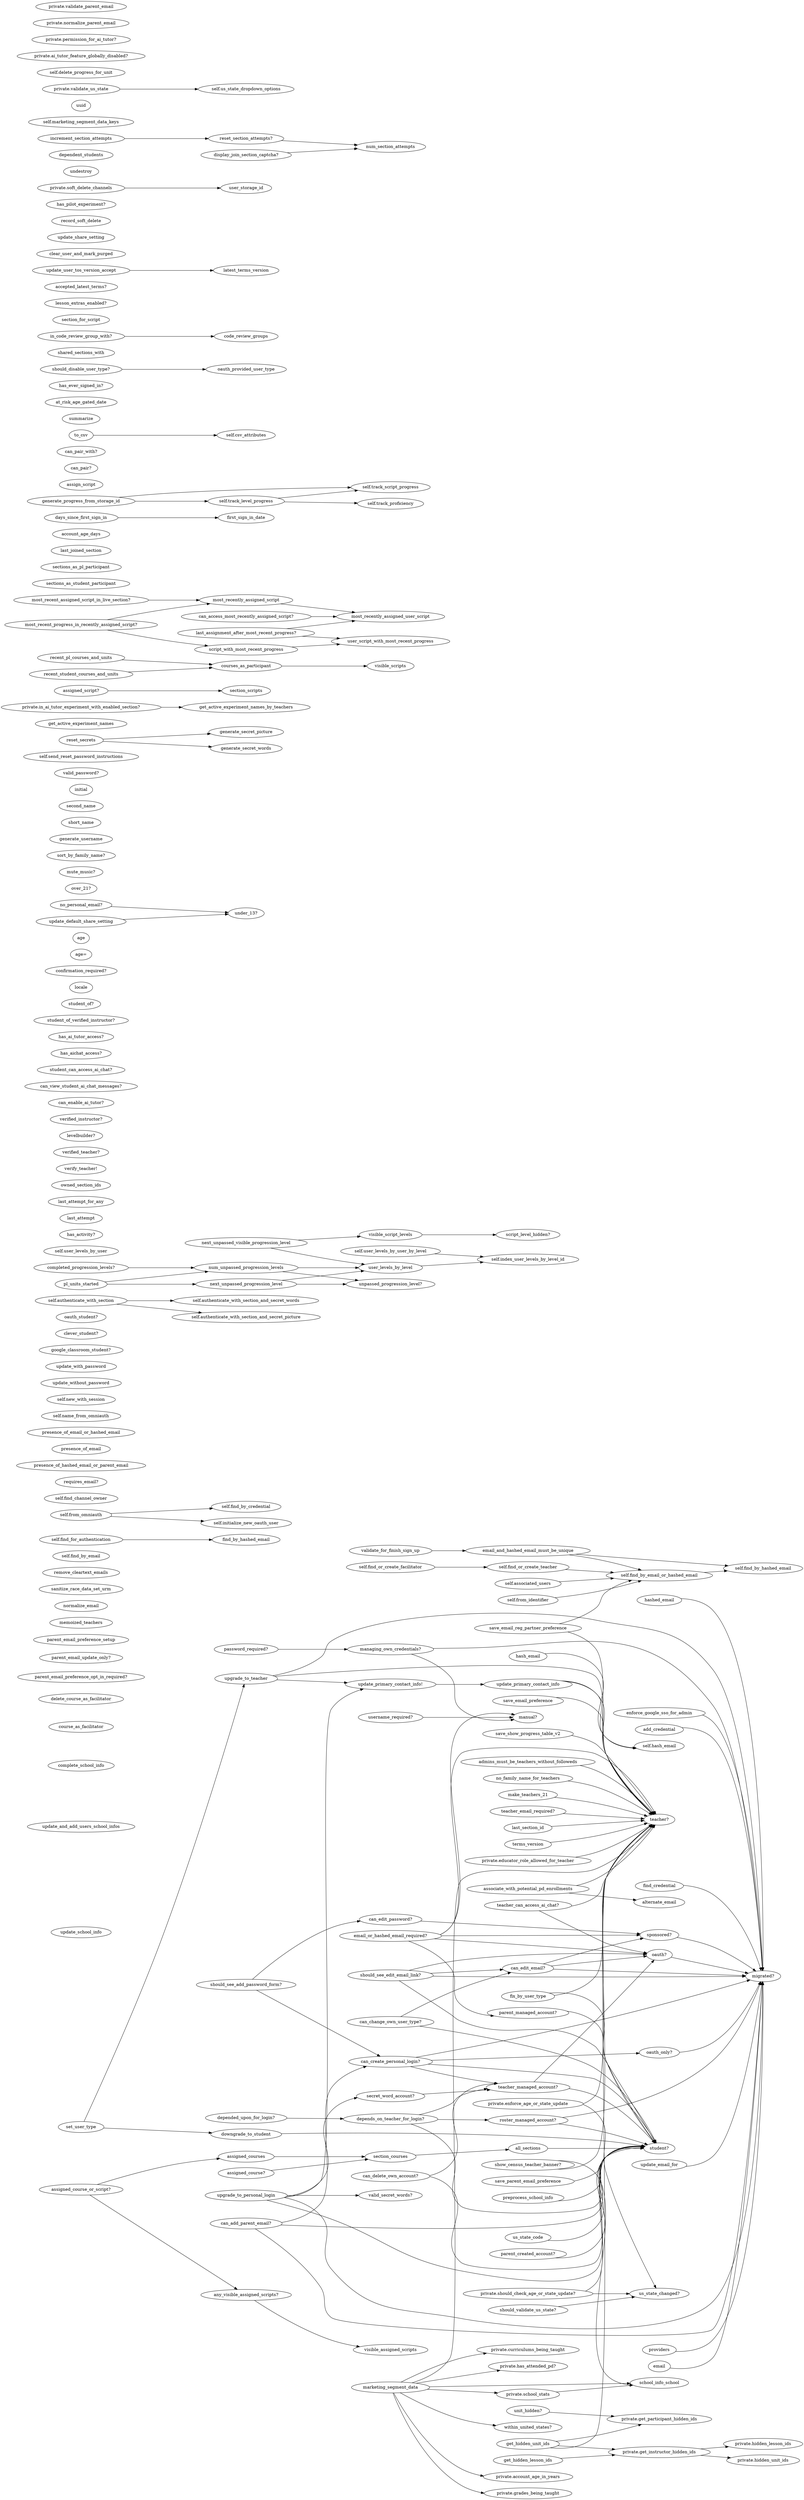 digraph {
    rankdir=LR;
    save_email_preference -> "teacher?";
    save_parent_email_preference -> "student?";
    save_email_reg_partner_preference -> "self.find_by_email_or_hashed_email";
    save_email_reg_partner_preference -> "teacher?";
    save_show_progress_table_v2 -> "teacher?";
    preprocess_school_info -> "student?";
    update_school_info;
    update_and_add_users_school_infos;
    complete_school_info;
    admins_must_be_teachers_without_followeds -> "teacher?";
    no_family_name_for_teachers -> "teacher?";
    email -> "migrated?";
    hashed_email -> "migrated?";
    alternate_email;
    course_as_facilitator;
    delete_course_as_facilitator;
    "self.from_identifier" -> "self.find_by_email_or_hashed_email";
    "self.find_or_create_teacher" -> "self.find_by_email_or_hashed_email";
    "self.find_or_create_facilitator" -> "self.find_or_create_teacher";
    "parent_email_preference_opt_in_required?";
    "parent_email_update_only?";
    parent_email_preference_setup;
    memoized_teachers;
    make_teachers_21 -> "teacher?";
    normalize_email;
    "self.hash_email";
    hash_email -> "self.hash_email";
    sanitize_race_data_set_urm;
    enforce_google_sso_for_admin -> "migrated?";
    fix_by_user_type -> "student?";
    fix_by_user_type -> "teacher?";
    remove_cleartext_emails;
    "self.find_by_email_or_hashed_email" -> "self.find_by_hashed_email";
    "self.find_by_hashed_email";
    "self.find_by_email";
    find_by_hashed_email;
    "self.find_by_credential";
    add_credential -> "migrated?";
    find_credential -> "migrated?";
    "self.find_channel_owner";
    "requires_email?";
    "presence_of_hashed_email_or_parent_email";
    "presence_of_email";
    "presence_of_email_or_hashed_email";
    email_and_hashed_email_must_be_unique -> "self.find_by_email_or_hashed_email";
    email_and_hashed_email_must_be_unique -> "self.find_by_hashed_email";
    validate_for_finish_sign_up -> email_and_hashed_email_must_be_unique;
    "self.name_from_omniauth";
    "self.from_omniauth" -> "self.find_by_credential";
    "self.from_omniauth" -> "self.initialize_new_oauth_user";
    "self.initialize_new_oauth_user";
    "oauth?" -> "migrated?";
    "oauth_only?" -> "migrated?";
    "self.new_with_session";
    "managing_own_credentials?" -> "migrated?";
    "managing_own_credentials?" -> "manual?";
    "password_required?" -> "managing_own_credentials?";
    "teacher_email_required?" -> "teacher?";
    "email_or_hashed_email_required?" -> "teacher?";
    "email_or_hashed_email_required?" -> "manual?";
    "email_or_hashed_email_required?" -> "sponsored?";
    "email_or_hashed_email_required?" -> "oauth?";
    "email_or_hashed_email_required?" -> "parent_managed_account?";
    "username_required?" -> "manual?";
    update_without_password;
    update_with_password;
    update_email_for -> "migrated?";
    update_primary_contact_info -> "self.hash_email";
    update_primary_contact_info -> "teacher?";
    "update_primary_contact_info!" -> update_primary_contact_info;
    upgrade_to_personal_login -> "secret_word_account?";
    upgrade_to_personal_login -> "valid_secret_words?";
    upgrade_to_personal_login -> "update_primary_contact_info!";
    upgrade_to_personal_login -> "migrated?";
    upgrade_to_personal_login -> "student?";
    set_user_type -> upgrade_to_teacher;
    set_user_type -> downgrade_to_student;
    downgrade_to_student -> "student?";
    upgrade_to_teacher -> "update_primary_contact_info!";
    upgrade_to_teacher -> "migrated?";
    upgrade_to_teacher -> "teacher?";
    "secret_word_account?" -> "teacher_managed_account?";
    "google_classroom_student?";
    "clever_student?";
    "oauth_student?";
    "self.find_for_authentication" -> find_by_hashed_email;
    "self.authenticate_with_section" -> "self.authenticate_with_section_and_secret_words";
    "self.authenticate_with_section" -> "self.authenticate_with_section_and_secret_picture";
    "self.authenticate_with_section_and_secret_words";
    "self.authenticate_with_section_and_secret_picture";
    "self.index_user_levels_by_level_id";
    user_levels_by_level -> "self.index_user_levels_by_level_id";
    "self.user_levels_by_user";
    "self.user_levels_by_user_by_level" -> "self.index_user_levels_by_level_id";
    "has_activity?"
    next_unpassed_visible_progression_level -> visible_script_levels;
    next_unpassed_visible_progression_level -> user_levels_by_level;
    next_unpassed_progression_level -> user_levels_by_level;
    next_unpassed_progression_level -> "unpassed_progression_level?";
    "completed_progression_levels?" -> num_unpassed_progression_levels;
    num_unpassed_progression_levels -> user_levels_by_level;
    num_unpassed_progression_levels -> "unpassed_progression_level?";
    "unpassed_progression_level?";
    last_attempt;
    last_attempt_for_any;
    owned_section_ids;
    "script_level_hidden?";
    visible_script_levels -> "script_level_hidden?";
    "unit_hidden?" -> "private.get_participant_hidden_ids";
    "get_hidden_lesson_ids" -> "private.get_instructor_hidden_ids";
    get_hidden_unit_ids -> "private.get_instructor_hidden_ids";
    get_hidden_unit_ids -> "private.get_participant_hidden_ids";
    get_hidden_unit_ids -> "teacher?";
    "verify_teacher!";
    "verified_teacher?";
    "levelbuilder?";
    "verified_instructor?";
    "can_enable_ai_tutor?";
    "can_view_student_ai_chat_messages?";
    "teacher_can_access_ai_chat?" -> "teacher?";
    "teacher_can_access_ai_chat?" -> "oauth?";
    "student_can_access_ai_chat?";
    "has_aichat_access?";
    "has_ai_tutor_access?";
    "student_of_verified_instructor?";
    "student_of?";
    locale;
    "confirmation_required?";
    "age=";
    age;
    "under_13?";
    "over_21?";
    "mute_music?";
    "sort_by_family_name?";
    generate_username;
    short_name;
    second_name;
    initial;
    "valid_secret_words?"
    "valid_password?"
    "self.associated_users" -> "self.find_by_email_or_hashed_email";
    "self.send_reset_password_instructions";
    reset_secrets -> generate_secret_picture;
    reset_secrets -> generate_secret_words;
    generate_secret_picture;
    generate_secret_words;
    get_active_experiment_names;
    get_active_experiment_names_by_teachers;
    assigned_courses -> section_courses;
    "assigned_course?" -> section_courses;
    "assigned_script?" -> section_scripts;
    courses_as_participant -> visible_scripts;
    visible_assigned_scripts;
    "any_visible_assigned_scripts?" -> visible_assigned_scripts;
    most_recently_assigned_user_script;
    "most_recently_assigned_script" -> most_recently_assigned_user_script;
    "can_access_most_recently_assigned_script?" -> most_recently_assigned_user_script;
    user_script_with_most_recent_progress;
    script_with_most_recent_progress -> user_script_with_most_recent_progress;
    "most_recent_progress_in_recently_assigned_script?" -> script_with_most_recent_progress;
    "most_recent_progress_in_recently_assigned_script?" -> most_recently_assigned_script;
    "last_assignment_after_most_recent_progress?" -> most_recently_assigned_user_script;
    "last_assignment_after_most_recent_progress?" -> user_script_with_most_recent_progress;
    "most_recent_assigned_script_in_live_section?" -> most_recently_assigned_script;
    "assigned_course_or_script?" -> assigned_courses;
    "assigned_course_or_script?" -> "any_visible_assigned_scripts?";
    recent_pl_courses_and_units -> courses_as_participant;
    pl_units_started -> num_unpassed_progression_levels;
    pl_units_started -> next_unpassed_progression_level;
    recent_student_courses_and_units -> courses_as_participant;
    sections_as_student_participant;
    sections_as_pl_participant;
    all_sections -> "student?";
    section_courses -> all_sections;
    visible_scripts;
    section_scripts;
    last_section_id -> "teacher?";
    last_joined_section;
    account_age_days;
    first_sign_in_date;
    days_since_first_sign_in -> first_sign_in_date;
    "self.track_script_progress";
    "self.track_proficiency";
    "self.track_level_progress" -> "self.track_script_progress";
    "self.track_level_progress" -> "self.track_proficiency";
    assign_script;
    "can_pair?";
    "can_pair_with?";
    "self.csv_attributes";
    to_csv -> "self.csv_attributes";
    summarize;
    at_risk_age_gated_date;
    "has_ever_signed_in?";
    "migrated?";
    "manual?";
    "sponsored?" -> "migrated?";
    "should_see_edit_email_link?" -> "migrated?";
    "should_see_edit_email_link?" -> "can_edit_email?";
    "should_see_edit_email_link?" -> "student?";
    "should_see_edit_email_link?" -> "oauth?";
    "should_see_add_password_form?" -> "can_create_personal_login?";
    "should_see_add_password_form?" -> "can_edit_password?";
    "should_disable_user_type?" -> oauth_provided_user_type;
    oauth_provided_user_type;
    "can_edit_email?" -> "migrated?";
    "can_edit_email?" -> "sponsored?";
    "can_edit_email?" -> "oauth?";
    "can_edit_password?" -> "sponsored?";
    "can_change_own_user_type?" -> "student?";
    "can_change_own_user_type?" -> "can_edit_email?";
    "can_delete_own_account?" -> "student?";
    "can_delete_own_account?" -> "teacher_managed_account?";
    shared_sections_with;
    "in_code_review_group_with?" -> code_review_groups;
    "can_create_personal_login?" -> "student?";
    "can_create_personal_login?" -> "teacher_managed_account?";
    "can_create_personal_login?" -> "migrated?";
    "can_create_personal_login?" -> "oauth_only?";
    "teacher_managed_account?" -> "student?";
    "teacher_managed_account?" -> "oauth?";
    "roster_managed_account?" -> "student?";
    "roster_managed_account?" -> "migrated?";
    "parent_managed_account?" -> "student?";
    "parent_created_account?" -> "student?";
    "can_add_parent_email?" -> "student?";
    "can_add_parent_email?" -> "can_create_personal_login?";
    "can_add_parent_email?" -> "migrated?";
    "no_personal_email?" -> "under_13?";
    section_for_script;
    "lesson_extras_enabled?";
    terms_version -> "teacher?";
    "accepted_latest_terms?";
    update_user_tos_version_accept -> latest_terms_version;
    school_info_school;
    "show_census_teacher_banner?" -> school_info_school;
    "show_census_teacher_banner?" -> "teacher?";
    clear_user_and_mark_purged;
    "within_united_states?";
    associate_with_potential_pd_enrollments -> "teacher?";
    associate_with_potential_pd_enrollments -> alternate_email;
    update_default_share_setting -> "under_13?";
    update_share_setting;
    generate_progress_from_storage_id -> "self.track_script_progress";
    generate_progress_from_storage_id -> "self.track_level_progress";
    record_soft_delete;
    "has_pilot_experiment?";
    user_storage_id;
    undestroy;
    "depended_upon_for_login?" -> "depends_on_teacher_for_login?";
    "depends_on_teacher_for_login?" -> "student?";
    "depends_on_teacher_for_login?" -> "teacher_managed_account?";
    "depends_on_teacher_for_login?" -> "roster_managed_account?";
    dependent_students;
    providers -> "migrated?";
    num_section_attempts;
    "reset_section_attempts?" -> num_section_attempts;
    "display_join_section_captcha?" -> num_section_attempts;
    increment_section_attempts -> "reset_section_attempts?";
    marketing_segment_data -> "teacher?";
    marketing_segment_data -> "private.account_age_in_years";
    marketing_segment_data -> "private.grades_being_taught";
    marketing_segment_data -> "private.curriculums_being_taught";
    marketing_segment_data -> "private.has_attended_pd?";
    marketing_segment_data -> "within_united_states?";
    marketing_segment_data -> "private.school_stats";
    marketing_segment_data -> school_info_school;
    "self.marketing_segment_data_keys";
    code_review_groups;
    uuid;
    us_state_code -> "student?";
    "self.us_state_dropdown_options";
    "us_state_changed?";
    "should_validate_us_state?" -> "us_state_changed?";
    "self.delete_progress_for_unit";
    "private.should_check_age_or_state_update?" -> "student?";
    "private.should_check_age_or_state_update?" -> "us_state_changed?";
    "private.enforce_age_or_state_update" -> "us_state_changed?";
    "private.enforce_age_or_state_update" -> "teacher?";
    "private.educator_role_allowed_for_teacher" -> "teacher?";
    "private.ai_tutor_feature_globally_disabled?";
    "private.permission_for_ai_tutor?";
    "private.in_ai_tutor_experiment_with_enabled_section?" -> get_active_experiment_names_by_teachers;
    "private.soft_delete_channels" -> user_storage_id;
    "private.account_age_in_years";
    "private.grades_being_taught";
    "private.curriculums_being_taught";
    "private.has_attended_pd?";
    "private.school_stats" -> school_info_school;
    "private.hidden_lesson_ids";
    "private.hidden_unit_ids";
    "private.get_instructor_hidden_ids" -> "private.hidden_lesson_ids";
    "private.get_instructor_hidden_ids" -> "private.hidden_unit_ids";
    "private.normalize_parent_email";
    "private.validate_parent_email";
    "private.validate_us_state" -> "self.us_state_dropdown_options";
}
